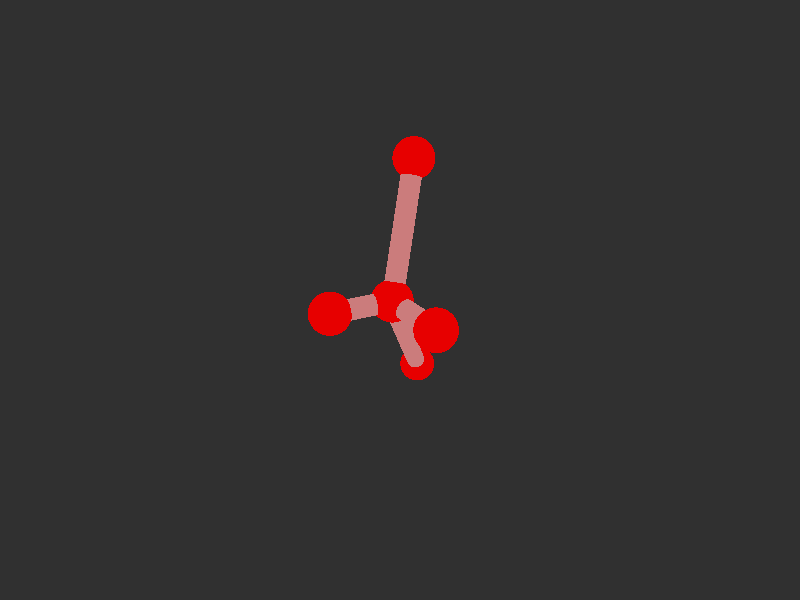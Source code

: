 #version 3.7; 
    global_settings { assumed_gamma 1.0 }
    

    camera {
    location  <20, 20, 20>
    right     x*image_width/image_height
    look_at   <0, 0, 0>
    angle 58
    }

    background { color rgb<1,1,1>*0.03 }


    light_source { <-20, 30, -25> color red 0.6 green 0.6 blue 0.6 }
    light_source { < 20, 30, -25> color red 0.6 green 0.6 blue 0.6 }
    
    #declare m = 1;
    union {

    union {
    sphere { m*<0.9166982387635001,0.603795445439733,0.40788045156534625>, 1 }        
    sphere {  m*<1.160306391253413,0.6545221425295973,3.3975408630041617>, 1 }
    sphere {  m*<3.653553580315949,0.6545221425295971,-0.8197413454864553>, 1 }
    sphere {  m*<-2.569318288686226,5.9889575277684,-1.6532723940103897>, 1}
    sphere { m*<-3.844687958351057,-7.7267552077681145,-2.4066867303863155>, 1 }    

        pigment { color rgb<0.8,0,0>  }
    finish { ambient 0.1 diffuse 0.7 phong 1 }
    }    
    union {
    cylinder { m*<1.160306391253413,0.6545221425295973,3.3975408630041617>, <0.9166982387635001,0.603795445439733,0.40788045156534625>, 0.5 }
    cylinder { m*<3.653553580315949,0.6545221425295971,-0.8197413454864553>, <0.9166982387635001,0.603795445439733,0.40788045156534625>, 0.5}
    cylinder { m*<-2.569318288686226,5.9889575277684,-1.6532723940103897>, <0.9166982387635001,0.603795445439733,0.40788045156534625>, 0.5 }
    cylinder {  m*<-3.844687958351057,-7.7267552077681145,-2.4066867303863155>, <0.9166982387635001,0.603795445439733,0.40788045156534625>, 0.5}

    pigment { color rgb<0.6,.2,.2>  }
    finish { ambient 0.1 diffuse 0.7 phong 1 }    
    }
    
    // rotate <0, 0, 0>
    }
    #version 3.7; 
    global_settings { assumed_gamma 1.0 }
    

    camera {
    location  <20, 20, 20>
    right     x*image_width/image_height
    look_at   <0, 0, 0>
    angle 58
    }

    background { color rgb<1,1,1>*0.03 }


    light_source { <-20, 30, -25> color red 0.6 green 0.6 blue 0.6 }
    light_source { < 20, 30, -25> color red 0.6 green 0.6 blue 0.6 }
    
    #declare m = 1;
    union {

    union {
    sphere { m*<0.9166982387635001,0.603795445439733,0.40788045156534625>, 1 }        
    sphere {  m*<1.160306391253413,0.6545221425295973,3.3975408630041617>, 1 }
    sphere {  m*<3.653553580315949,0.6545221425295971,-0.8197413454864553>, 1 }
    sphere {  m*<-2.569318288686226,5.9889575277684,-1.6532723940103897>, 1}
    sphere { m*<-3.844687958351057,-7.7267552077681145,-2.4066867303863155>, 1 }    

        pigment { color rgb<0.8,0,0>  }
    finish { ambient 0.1 diffuse 0.7 phong 1 }
    }    
    union {
    cylinder { m*<1.160306391253413,0.6545221425295973,3.3975408630041617>, <0.9166982387635001,0.603795445439733,0.40788045156534625>, 0.5 }
    cylinder { m*<3.653553580315949,0.6545221425295971,-0.8197413454864553>, <0.9166982387635001,0.603795445439733,0.40788045156534625>, 0.5}
    cylinder { m*<-2.569318288686226,5.9889575277684,-1.6532723940103897>, <0.9166982387635001,0.603795445439733,0.40788045156534625>, 0.5 }
    cylinder {  m*<-3.844687958351057,-7.7267552077681145,-2.4066867303863155>, <0.9166982387635001,0.603795445439733,0.40788045156534625>, 0.5}

    pigment { color rgb<0.6,.2,.2>  }
    finish { ambient 0.1 diffuse 0.7 phong 1 }    
    }
    
    // rotate <0, 0, 0>
    }
    
